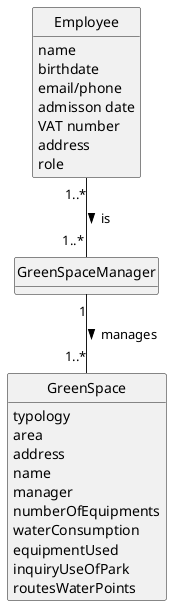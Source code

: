 @startuml
skinparam monochrome true
skinparam packageStyle rectangle
skinparam shadowing false

'left to right direction

skinparam classAttributeIconSize 0

hide circle
hide methods

'title Domain Model

'class Platform {
'  -description
'}

class Employee {
    name
    birthdate
    email/phone
    admisson date
    VAT number
    address
    role
}

class GreenSpaceManager{
}


class GreenSpace {
    typology
    area
    address
    name
    manager
    numberOfEquipments
    waterConsumption
    equipmentUsed
    inquiryUseOfPark
    routesWaterPoints
}


Employee "1..*" -- "1..*" GreenSpaceManager : is >
GreenSpaceManager "1" -- "1..*" GreenSpace: manages >


@enduml